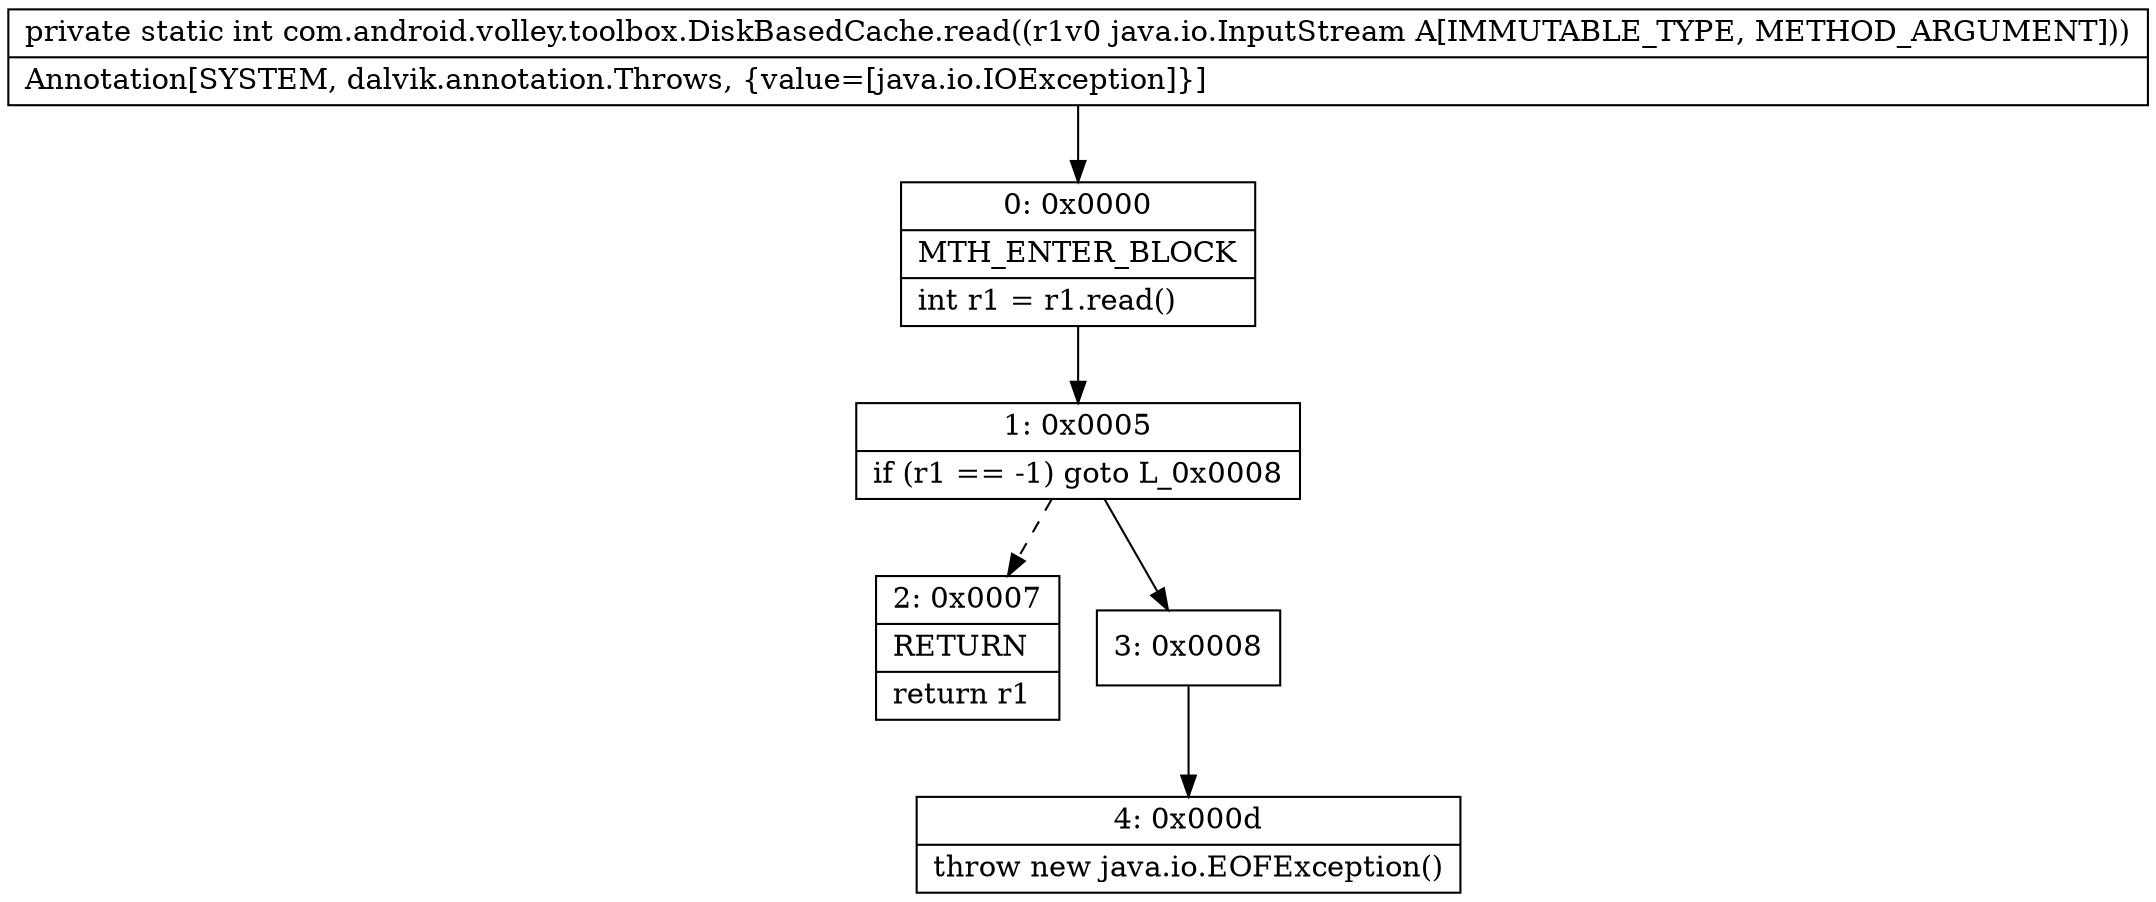 digraph "CFG forcom.android.volley.toolbox.DiskBasedCache.read(Ljava\/io\/InputStream;)I" {
Node_0 [shape=record,label="{0\:\ 0x0000|MTH_ENTER_BLOCK\l|int r1 = r1.read()\l}"];
Node_1 [shape=record,label="{1\:\ 0x0005|if (r1 == \-1) goto L_0x0008\l}"];
Node_2 [shape=record,label="{2\:\ 0x0007|RETURN\l|return r1\l}"];
Node_3 [shape=record,label="{3\:\ 0x0008}"];
Node_4 [shape=record,label="{4\:\ 0x000d|throw new java.io.EOFException()\l}"];
MethodNode[shape=record,label="{private static int com.android.volley.toolbox.DiskBasedCache.read((r1v0 java.io.InputStream A[IMMUTABLE_TYPE, METHOD_ARGUMENT]))  | Annotation[SYSTEM, dalvik.annotation.Throws, \{value=[java.io.IOException]\}]\l}"];
MethodNode -> Node_0;
Node_0 -> Node_1;
Node_1 -> Node_2[style=dashed];
Node_1 -> Node_3;
Node_3 -> Node_4;
}

